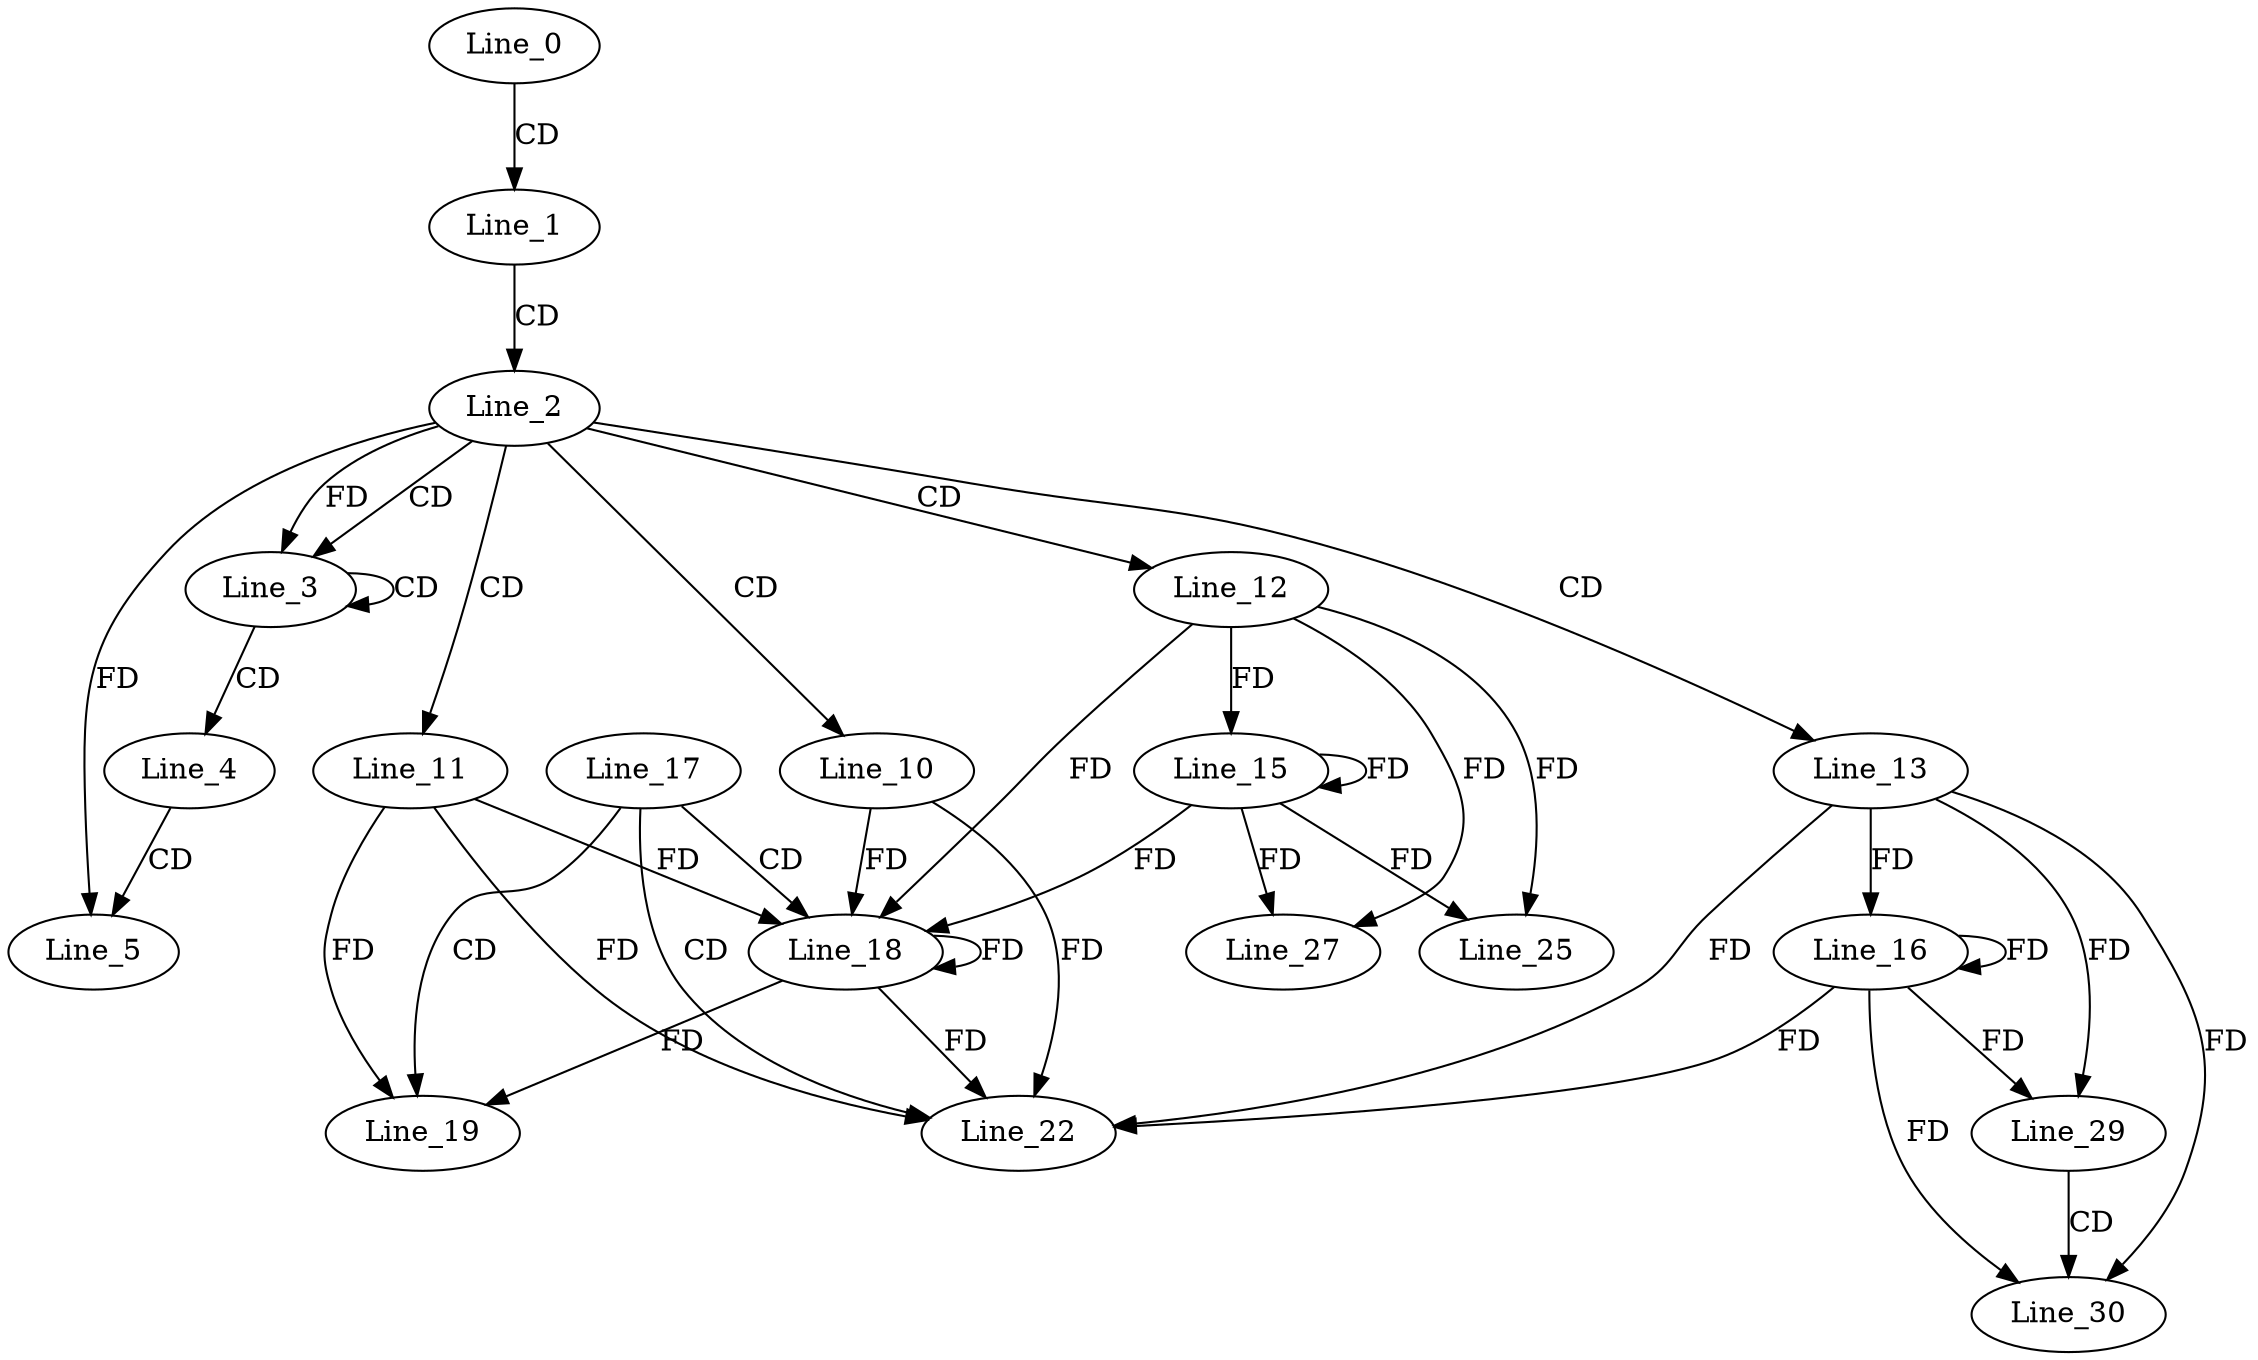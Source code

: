 digraph G {
  Line_0;
  Line_1;
  Line_2;
  Line_3;
  Line_3;
  Line_4;
  Line_5;
  Line_10;
  Line_11;
  Line_12;
  Line_13;
  Line_15;
  Line_16;
  Line_17;
  Line_18;
  Line_18;
  Line_19;
  Line_22;
  Line_25;
  Line_27;
  Line_29;
  Line_30;
  Line_0 -> Line_1 [ label="CD" ];
  Line_1 -> Line_2 [ label="CD" ];
  Line_2 -> Line_3 [ label="CD" ];
  Line_3 -> Line_3 [ label="CD" ];
  Line_2 -> Line_3 [ label="FD" ];
  Line_3 -> Line_4 [ label="CD" ];
  Line_4 -> Line_5 [ label="CD" ];
  Line_2 -> Line_5 [ label="FD" ];
  Line_2 -> Line_10 [ label="CD" ];
  Line_2 -> Line_11 [ label="CD" ];
  Line_2 -> Line_12 [ label="CD" ];
  Line_2 -> Line_13 [ label="CD" ];
  Line_12 -> Line_15 [ label="FD" ];
  Line_15 -> Line_15 [ label="FD" ];
  Line_13 -> Line_16 [ label="FD" ];
  Line_16 -> Line_16 [ label="FD" ];
  Line_17 -> Line_18 [ label="CD" ];
  Line_18 -> Line_18 [ label="FD" ];
  Line_11 -> Line_18 [ label="FD" ];
  Line_12 -> Line_18 [ label="FD" ];
  Line_15 -> Line_18 [ label="FD" ];
  Line_10 -> Line_18 [ label="FD" ];
  Line_17 -> Line_19 [ label="CD" ];
  Line_18 -> Line_19 [ label="FD" ];
  Line_11 -> Line_19 [ label="FD" ];
  Line_17 -> Line_22 [ label="CD" ];
  Line_13 -> Line_22 [ label="FD" ];
  Line_16 -> Line_22 [ label="FD" ];
  Line_10 -> Line_22 [ label="FD" ];
  Line_18 -> Line_22 [ label="FD" ];
  Line_11 -> Line_22 [ label="FD" ];
  Line_12 -> Line_25 [ label="FD" ];
  Line_15 -> Line_25 [ label="FD" ];
  Line_12 -> Line_27 [ label="FD" ];
  Line_15 -> Line_27 [ label="FD" ];
  Line_13 -> Line_29 [ label="FD" ];
  Line_16 -> Line_29 [ label="FD" ];
  Line_29 -> Line_30 [ label="CD" ];
  Line_13 -> Line_30 [ label="FD" ];
  Line_16 -> Line_30 [ label="FD" ];
}

